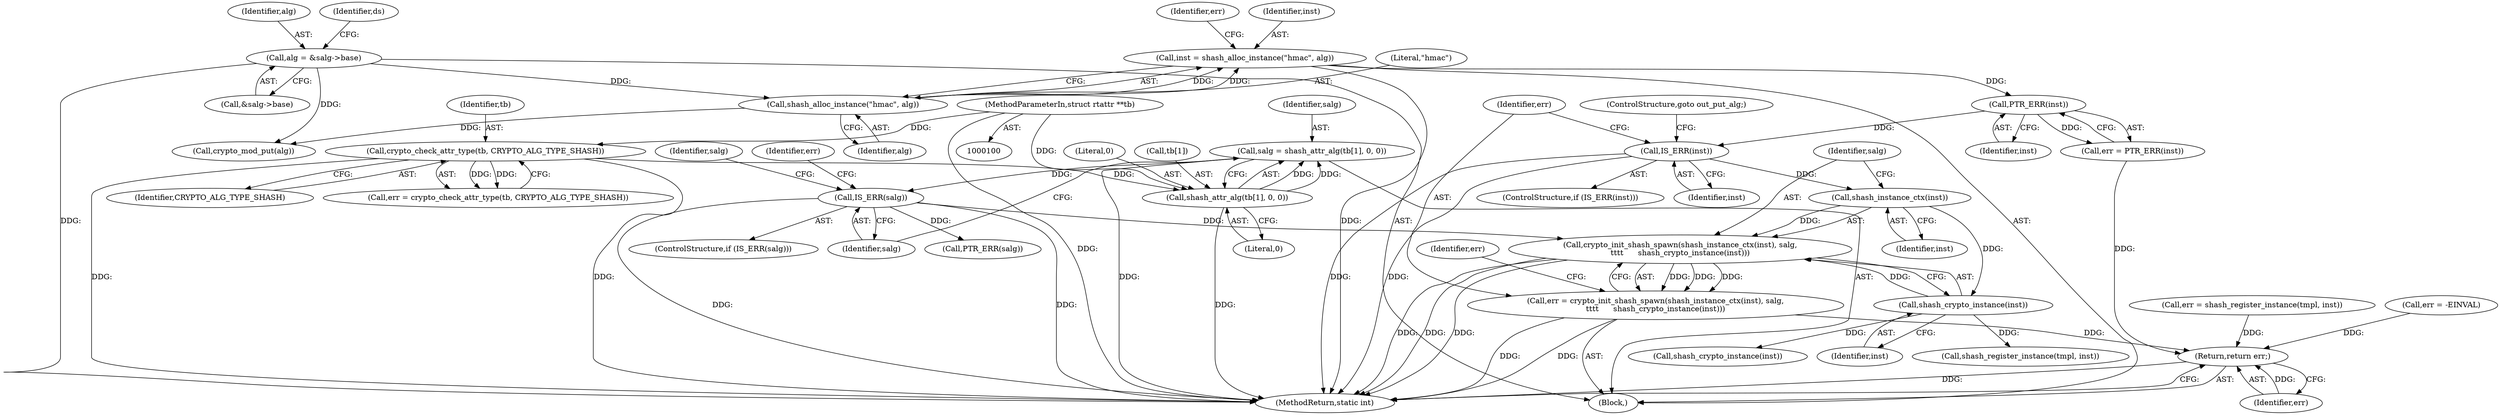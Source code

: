 digraph "0_linux_af3ff8045bbf3e32f1a448542e73abb4c8ceb6f1@API" {
"1000181" [label="(Call,crypto_init_shash_spawn(shash_instance_ctx(inst), salg,\n\t\t\t\t      shash_crypto_instance(inst)))"];
"1000182" [label="(Call,shash_instance_ctx(inst))"];
"1000176" [label="(Call,IS_ERR(inst))"];
"1000173" [label="(Call,PTR_ERR(inst))"];
"1000166" [label="(Call,inst = shash_alloc_instance(\"hmac\", alg))"];
"1000168" [label="(Call,shash_alloc_instance(\"hmac\", alg))"];
"1000147" [label="(Call,alg = &salg->base)"];
"1000128" [label="(Call,IS_ERR(salg))"];
"1000119" [label="(Call,salg = shash_attr_alg(tb[1], 0, 0))"];
"1000121" [label="(Call,shash_attr_alg(tb[1], 0, 0))"];
"1000112" [label="(Call,crypto_check_attr_type(tb, CRYPTO_ALG_TYPE_SHASH))"];
"1000102" [label="(MethodParameterIn,struct rtattr **tb)"];
"1000185" [label="(Call,shash_crypto_instance(inst))"];
"1000179" [label="(Call,err = crypto_init_shash_spawn(shash_instance_ctx(inst), salg,\n\t\t\t\t      shash_crypto_instance(inst)))"];
"1000344" [label="(Return,return err;)"];
"1000113" [label="(Identifier,tb)"];
"1000339" [label="(Call,shash_crypto_instance(inst))"];
"1000131" [label="(Call,PTR_ERR(salg))"];
"1000172" [label="(Identifier,err)"];
"1000344" [label="(Return,return err;)"];
"1000185" [label="(Call,shash_crypto_instance(inst))"];
"1000345" [label="(Identifier,err)"];
"1000183" [label="(Identifier,inst)"];
"1000119" [label="(Call,salg = shash_attr_alg(tb[1], 0, 0))"];
"1000186" [label="(Identifier,inst)"];
"1000329" [label="(Call,err = shash_register_instance(tmpl, inst))"];
"1000170" [label="(Identifier,alg)"];
"1000342" [label="(Call,crypto_mod_put(alg))"];
"1000122" [label="(Call,tb[1])"];
"1000175" [label="(ControlStructure,if (IS_ERR(inst)))"];
"1000168" [label="(Call,shash_alloc_instance(\"hmac\", alg))"];
"1000176" [label="(Call,IS_ERR(inst))"];
"1000177" [label="(Identifier,inst)"];
"1000346" [label="(MethodReturn,static int)"];
"1000166" [label="(Call,inst = shash_alloc_instance(\"hmac\", alg))"];
"1000147" [label="(Call,alg = &salg->base)"];
"1000181" [label="(Call,crypto_init_shash_spawn(shash_instance_ctx(inst), salg,\n\t\t\t\t      shash_crypto_instance(inst)))"];
"1000134" [label="(Identifier,err)"];
"1000180" [label="(Identifier,err)"];
"1000126" [label="(Literal,0)"];
"1000114" [label="(Identifier,CRYPTO_ALG_TYPE_SHASH)"];
"1000127" [label="(ControlStructure,if (IS_ERR(salg)))"];
"1000331" [label="(Call,shash_register_instance(tmpl, inst))"];
"1000167" [label="(Identifier,inst)"];
"1000184" [label="(Identifier,salg)"];
"1000148" [label="(Identifier,alg)"];
"1000125" [label="(Literal,0)"];
"1000132" [label="(Identifier,salg)"];
"1000178" [label="(ControlStructure,goto out_put_alg;)"];
"1000174" [label="(Identifier,inst)"];
"1000128" [label="(Call,IS_ERR(salg))"];
"1000188" [label="(Identifier,err)"];
"1000112" [label="(Call,crypto_check_attr_type(tb, CRYPTO_ALG_TYPE_SHASH))"];
"1000169" [label="(Literal,\"hmac\")"];
"1000171" [label="(Call,err = PTR_ERR(inst))"];
"1000102" [label="(MethodParameterIn,struct rtattr **tb)"];
"1000120" [label="(Identifier,salg)"];
"1000173" [label="(Call,PTR_ERR(inst))"];
"1000156" [label="(Identifier,ds)"];
"1000149" [label="(Call,&salg->base)"];
"1000179" [label="(Call,err = crypto_init_shash_spawn(shash_instance_ctx(inst), salg,\n\t\t\t\t      shash_crypto_instance(inst)))"];
"1000110" [label="(Call,err = crypto_check_attr_type(tb, CRYPTO_ALG_TYPE_SHASH))"];
"1000129" [label="(Identifier,salg)"];
"1000133" [label="(Call,err = -EINVAL)"];
"1000121" [label="(Call,shash_attr_alg(tb[1], 0, 0))"];
"1000103" [label="(Block,)"];
"1000182" [label="(Call,shash_instance_ctx(inst))"];
"1000181" -> "1000179"  [label="AST: "];
"1000181" -> "1000185"  [label="CFG: "];
"1000182" -> "1000181"  [label="AST: "];
"1000184" -> "1000181"  [label="AST: "];
"1000185" -> "1000181"  [label="AST: "];
"1000179" -> "1000181"  [label="CFG: "];
"1000181" -> "1000346"  [label="DDG: "];
"1000181" -> "1000346"  [label="DDG: "];
"1000181" -> "1000346"  [label="DDG: "];
"1000181" -> "1000179"  [label="DDG: "];
"1000181" -> "1000179"  [label="DDG: "];
"1000181" -> "1000179"  [label="DDG: "];
"1000182" -> "1000181"  [label="DDG: "];
"1000128" -> "1000181"  [label="DDG: "];
"1000185" -> "1000181"  [label="DDG: "];
"1000182" -> "1000183"  [label="CFG: "];
"1000183" -> "1000182"  [label="AST: "];
"1000184" -> "1000182"  [label="CFG: "];
"1000176" -> "1000182"  [label="DDG: "];
"1000182" -> "1000185"  [label="DDG: "];
"1000176" -> "1000175"  [label="AST: "];
"1000176" -> "1000177"  [label="CFG: "];
"1000177" -> "1000176"  [label="AST: "];
"1000178" -> "1000176"  [label="CFG: "];
"1000180" -> "1000176"  [label="CFG: "];
"1000176" -> "1000346"  [label="DDG: "];
"1000176" -> "1000346"  [label="DDG: "];
"1000173" -> "1000176"  [label="DDG: "];
"1000173" -> "1000171"  [label="AST: "];
"1000173" -> "1000174"  [label="CFG: "];
"1000174" -> "1000173"  [label="AST: "];
"1000171" -> "1000173"  [label="CFG: "];
"1000173" -> "1000171"  [label="DDG: "];
"1000166" -> "1000173"  [label="DDG: "];
"1000166" -> "1000103"  [label="AST: "];
"1000166" -> "1000168"  [label="CFG: "];
"1000167" -> "1000166"  [label="AST: "];
"1000168" -> "1000166"  [label="AST: "];
"1000172" -> "1000166"  [label="CFG: "];
"1000166" -> "1000346"  [label="DDG: "];
"1000168" -> "1000166"  [label="DDG: "];
"1000168" -> "1000166"  [label="DDG: "];
"1000168" -> "1000170"  [label="CFG: "];
"1000169" -> "1000168"  [label="AST: "];
"1000170" -> "1000168"  [label="AST: "];
"1000147" -> "1000168"  [label="DDG: "];
"1000168" -> "1000342"  [label="DDG: "];
"1000147" -> "1000103"  [label="AST: "];
"1000147" -> "1000149"  [label="CFG: "];
"1000148" -> "1000147"  [label="AST: "];
"1000149" -> "1000147"  [label="AST: "];
"1000156" -> "1000147"  [label="CFG: "];
"1000147" -> "1000346"  [label="DDG: "];
"1000147" -> "1000342"  [label="DDG: "];
"1000128" -> "1000127"  [label="AST: "];
"1000128" -> "1000129"  [label="CFG: "];
"1000129" -> "1000128"  [label="AST: "];
"1000132" -> "1000128"  [label="CFG: "];
"1000134" -> "1000128"  [label="CFG: "];
"1000128" -> "1000346"  [label="DDG: "];
"1000128" -> "1000346"  [label="DDG: "];
"1000119" -> "1000128"  [label="DDG: "];
"1000128" -> "1000131"  [label="DDG: "];
"1000119" -> "1000103"  [label="AST: "];
"1000119" -> "1000121"  [label="CFG: "];
"1000120" -> "1000119"  [label="AST: "];
"1000121" -> "1000119"  [label="AST: "];
"1000129" -> "1000119"  [label="CFG: "];
"1000119" -> "1000346"  [label="DDG: "];
"1000121" -> "1000119"  [label="DDG: "];
"1000121" -> "1000119"  [label="DDG: "];
"1000121" -> "1000126"  [label="CFG: "];
"1000122" -> "1000121"  [label="AST: "];
"1000125" -> "1000121"  [label="AST: "];
"1000126" -> "1000121"  [label="AST: "];
"1000121" -> "1000346"  [label="DDG: "];
"1000112" -> "1000121"  [label="DDG: "];
"1000102" -> "1000121"  [label="DDG: "];
"1000112" -> "1000110"  [label="AST: "];
"1000112" -> "1000114"  [label="CFG: "];
"1000113" -> "1000112"  [label="AST: "];
"1000114" -> "1000112"  [label="AST: "];
"1000110" -> "1000112"  [label="CFG: "];
"1000112" -> "1000346"  [label="DDG: "];
"1000112" -> "1000346"  [label="DDG: "];
"1000112" -> "1000110"  [label="DDG: "];
"1000112" -> "1000110"  [label="DDG: "];
"1000102" -> "1000112"  [label="DDG: "];
"1000102" -> "1000100"  [label="AST: "];
"1000102" -> "1000346"  [label="DDG: "];
"1000185" -> "1000186"  [label="CFG: "];
"1000186" -> "1000185"  [label="AST: "];
"1000185" -> "1000331"  [label="DDG: "];
"1000185" -> "1000339"  [label="DDG: "];
"1000179" -> "1000103"  [label="AST: "];
"1000180" -> "1000179"  [label="AST: "];
"1000188" -> "1000179"  [label="CFG: "];
"1000179" -> "1000346"  [label="DDG: "];
"1000179" -> "1000346"  [label="DDG: "];
"1000179" -> "1000344"  [label="DDG: "];
"1000344" -> "1000103"  [label="AST: "];
"1000344" -> "1000345"  [label="CFG: "];
"1000345" -> "1000344"  [label="AST: "];
"1000346" -> "1000344"  [label="CFG: "];
"1000344" -> "1000346"  [label="DDG: "];
"1000345" -> "1000344"  [label="DDG: "];
"1000171" -> "1000344"  [label="DDG: "];
"1000133" -> "1000344"  [label="DDG: "];
"1000329" -> "1000344"  [label="DDG: "];
}
